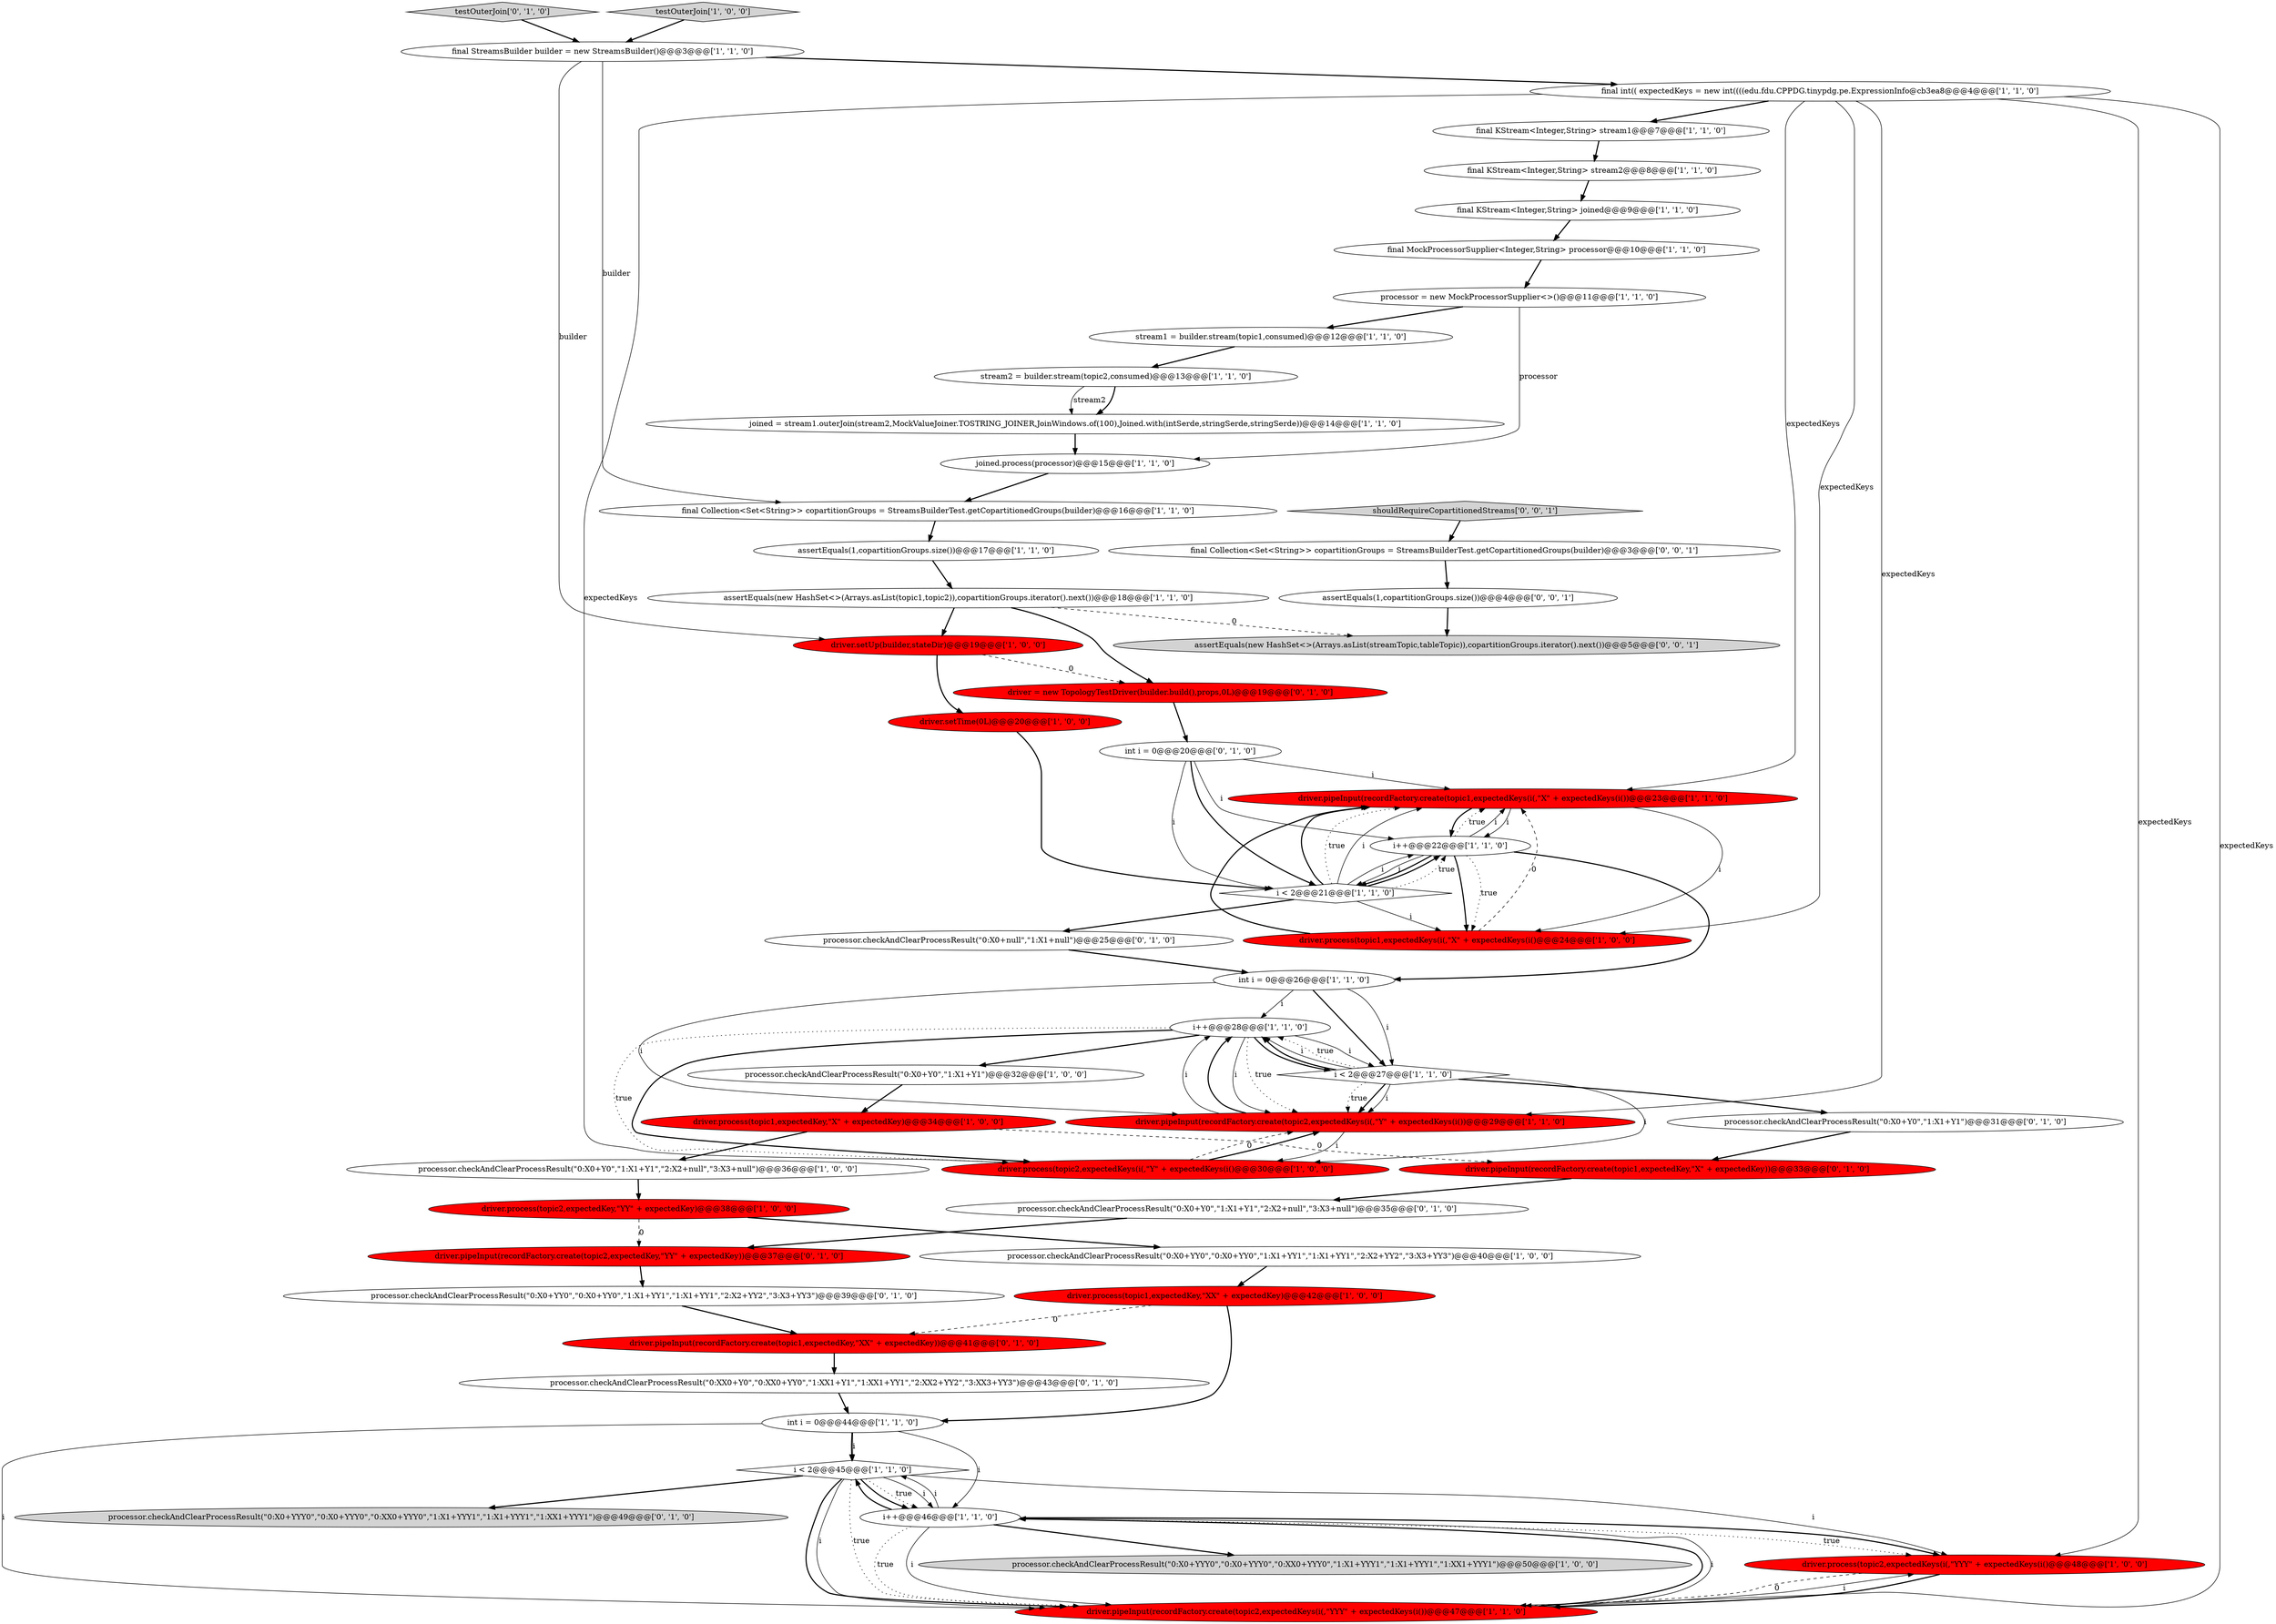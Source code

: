 digraph {
11 [style = filled, label = "driver.pipeInput(recordFactory.create(topic1,expectedKeys(i(,\"X\" + expectedKeys(i())@@@23@@@['1', '1', '0']", fillcolor = red, shape = ellipse image = "AAA1AAABBB1BBB"];
39 [style = filled, label = "driver.pipeInput(recordFactory.create(topic2,expectedKey,\"YY\" + expectedKey))@@@37@@@['0', '1', '0']", fillcolor = red, shape = ellipse image = "AAA1AAABBB2BBB"];
52 [style = filled, label = "shouldRequireCopartitionedStreams['0', '0', '1']", fillcolor = lightgray, shape = diamond image = "AAA0AAABBB3BBB"];
7 [style = filled, label = "joined = stream1.outerJoin(stream2,MockValueJoiner.TOSTRING_JOINER,JoinWindows.of(100),Joined.with(intSerde,stringSerde,stringSerde))@@@14@@@['1', '1', '0']", fillcolor = white, shape = ellipse image = "AAA0AAABBB1BBB"];
45 [style = filled, label = "testOuterJoin['0', '1', '0']", fillcolor = lightgray, shape = diamond image = "AAA0AAABBB2BBB"];
2 [style = filled, label = "final KStream<Integer,String> joined@@@9@@@['1', '1', '0']", fillcolor = white, shape = ellipse image = "AAA0AAABBB1BBB"];
13 [style = filled, label = "final Collection<Set<String>> copartitionGroups = StreamsBuilderTest.getCopartitionedGroups(builder)@@@16@@@['1', '1', '0']", fillcolor = white, shape = ellipse image = "AAA0AAABBB1BBB"];
49 [style = filled, label = "int i = 0@@@20@@@['0', '1', '0']", fillcolor = white, shape = ellipse image = "AAA0AAABBB2BBB"];
35 [style = filled, label = "i < 2@@@45@@@['1', '1', '0']", fillcolor = white, shape = diamond image = "AAA0AAABBB1BBB"];
40 [style = filled, label = "processor.checkAndClearProcessResult(\"0:X0+null\",\"1:X1+null\")@@@25@@@['0', '1', '0']", fillcolor = white, shape = ellipse image = "AAA0AAABBB2BBB"];
43 [style = filled, label = "driver.pipeInput(recordFactory.create(topic1,expectedKey,\"XX\" + expectedKey))@@@41@@@['0', '1', '0']", fillcolor = red, shape = ellipse image = "AAA1AAABBB2BBB"];
36 [style = filled, label = "joined.process(processor)@@@15@@@['1', '1', '0']", fillcolor = white, shape = ellipse image = "AAA0AAABBB1BBB"];
21 [style = filled, label = "final MockProcessorSupplier<Integer,String> processor@@@10@@@['1', '1', '0']", fillcolor = white, shape = ellipse image = "AAA0AAABBB1BBB"];
25 [style = filled, label = "testOuterJoin['1', '0', '0']", fillcolor = lightgray, shape = diamond image = "AAA0AAABBB1BBB"];
46 [style = filled, label = "processor.checkAndClearProcessResult(\"0:XX0+Y0\",\"0:XX0+YY0\",\"1:XX1+Y1\",\"1:XX1+YY1\",\"2:XX2+YY2\",\"3:XX3+YY3\")@@@43@@@['0', '1', '0']", fillcolor = white, shape = ellipse image = "AAA0AAABBB2BBB"];
1 [style = filled, label = "processor = new MockProcessorSupplier<>()@@@11@@@['1', '1', '0']", fillcolor = white, shape = ellipse image = "AAA0AAABBB1BBB"];
6 [style = filled, label = "i < 2@@@21@@@['1', '1', '0']", fillcolor = white, shape = diamond image = "AAA0AAABBB1BBB"];
19 [style = filled, label = "final int(( expectedKeys = new int((((edu.fdu.CPPDG.tinypdg.pe.ExpressionInfo@cb3ea8@@@4@@@['1', '1', '0']", fillcolor = white, shape = ellipse image = "AAA0AAABBB1BBB"];
4 [style = filled, label = "i++@@@28@@@['1', '1', '0']", fillcolor = white, shape = ellipse image = "AAA0AAABBB1BBB"];
32 [style = filled, label = "driver.pipeInput(recordFactory.create(topic2,expectedKeys(i(,\"Y\" + expectedKeys(i())@@@29@@@['1', '1', '0']", fillcolor = red, shape = ellipse image = "AAA1AAABBB1BBB"];
26 [style = filled, label = "driver.process(topic1,expectedKey,\"XX\" + expectedKey)@@@42@@@['1', '0', '0']", fillcolor = red, shape = ellipse image = "AAA1AAABBB1BBB"];
28 [style = filled, label = "assertEquals(new HashSet<>(Arrays.asList(topic1,topic2)),copartitionGroups.iterator().next())@@@18@@@['1', '1', '0']", fillcolor = white, shape = ellipse image = "AAA0AAABBB1BBB"];
23 [style = filled, label = "processor.checkAndClearProcessResult(\"0:X0+Y0\",\"1:X1+Y1\")@@@32@@@['1', '0', '0']", fillcolor = white, shape = ellipse image = "AAA0AAABBB1BBB"];
18 [style = filled, label = "i++@@@46@@@['1', '1', '0']", fillcolor = white, shape = ellipse image = "AAA0AAABBB1BBB"];
48 [style = filled, label = "driver = new TopologyTestDriver(builder.build(),props,0L)@@@19@@@['0', '1', '0']", fillcolor = red, shape = ellipse image = "AAA1AAABBB2BBB"];
3 [style = filled, label = "int i = 0@@@44@@@['1', '1', '0']", fillcolor = white, shape = ellipse image = "AAA0AAABBB1BBB"];
51 [style = filled, label = "assertEquals(new HashSet<>(Arrays.asList(streamTopic,tableTopic)),copartitionGroups.iterator().next())@@@5@@@['0', '0', '1']", fillcolor = lightgray, shape = ellipse image = "AAA0AAABBB3BBB"];
24 [style = filled, label = "i++@@@22@@@['1', '1', '0']", fillcolor = white, shape = ellipse image = "AAA0AAABBB1BBB"];
29 [style = filled, label = "driver.process(topic2,expectedKeys(i(,\"YYY\" + expectedKeys(i()@@@48@@@['1', '0', '0']", fillcolor = red, shape = ellipse image = "AAA1AAABBB1BBB"];
22 [style = filled, label = "driver.process(topic1,expectedKey,\"X\" + expectedKey)@@@34@@@['1', '0', '0']", fillcolor = red, shape = ellipse image = "AAA1AAABBB1BBB"];
10 [style = filled, label = "driver.setUp(builder,stateDir)@@@19@@@['1', '0', '0']", fillcolor = red, shape = ellipse image = "AAA1AAABBB1BBB"];
30 [style = filled, label = "assertEquals(1,copartitionGroups.size())@@@17@@@['1', '1', '0']", fillcolor = white, shape = ellipse image = "AAA0AAABBB1BBB"];
37 [style = filled, label = "processor.checkAndClearProcessResult(\"0:X0+YY0\",\"0:X0+YY0\",\"1:X1+YY1\",\"1:X1+YY1\",\"2:X2+YY2\",\"3:X3+YY3\")@@@40@@@['1', '0', '0']", fillcolor = white, shape = ellipse image = "AAA0AAABBB1BBB"];
5 [style = filled, label = "driver.pipeInput(recordFactory.create(topic2,expectedKeys(i(,\"YYY\" + expectedKeys(i())@@@47@@@['1', '1', '0']", fillcolor = red, shape = ellipse image = "AAA1AAABBB1BBB"];
41 [style = filled, label = "processor.checkAndClearProcessResult(\"0:X0+YY0\",\"0:X0+YY0\",\"1:X1+YY1\",\"1:X1+YY1\",\"2:X2+YY2\",\"3:X3+YY3\")@@@39@@@['0', '1', '0']", fillcolor = white, shape = ellipse image = "AAA0AAABBB2BBB"];
20 [style = filled, label = "final KStream<Integer,String> stream2@@@8@@@['1', '1', '0']", fillcolor = white, shape = ellipse image = "AAA0AAABBB1BBB"];
14 [style = filled, label = "processor.checkAndClearProcessResult(\"0:X0+YYY0\",\"0:X0+YYY0\",\"0:XX0+YYY0\",\"1:X1+YYY1\",\"1:X1+YYY1\",\"1:XX1+YYY1\")@@@50@@@['1', '0', '0']", fillcolor = lightgray, shape = ellipse image = "AAA0AAABBB1BBB"];
38 [style = filled, label = "processor.checkAndClearProcessResult(\"0:X0+Y0\",\"1:X1+Y1\",\"2:X2+null\",\"3:X3+null\")@@@35@@@['0', '1', '0']", fillcolor = white, shape = ellipse image = "AAA0AAABBB2BBB"];
42 [style = filled, label = "processor.checkAndClearProcessResult(\"0:X0+Y0\",\"1:X1+Y1\")@@@31@@@['0', '1', '0']", fillcolor = white, shape = ellipse image = "AAA0AAABBB2BBB"];
50 [style = filled, label = "final Collection<Set<String>> copartitionGroups = StreamsBuilderTest.getCopartitionedGroups(builder)@@@3@@@['0', '0', '1']", fillcolor = white, shape = ellipse image = "AAA0AAABBB3BBB"];
8 [style = filled, label = "processor.checkAndClearProcessResult(\"0:X0+Y0\",\"1:X1+Y1\",\"2:X2+null\",\"3:X3+null\")@@@36@@@['1', '0', '0']", fillcolor = white, shape = ellipse image = "AAA0AAABBB1BBB"];
9 [style = filled, label = "stream2 = builder.stream(topic2,consumed)@@@13@@@['1', '1', '0']", fillcolor = white, shape = ellipse image = "AAA0AAABBB1BBB"];
34 [style = filled, label = "driver.process(topic2,expectedKey,\"YY\" + expectedKey)@@@38@@@['1', '0', '0']", fillcolor = red, shape = ellipse image = "AAA1AAABBB1BBB"];
16 [style = filled, label = "final KStream<Integer,String> stream1@@@7@@@['1', '1', '0']", fillcolor = white, shape = ellipse image = "AAA0AAABBB1BBB"];
0 [style = filled, label = "int i = 0@@@26@@@['1', '1', '0']", fillcolor = white, shape = ellipse image = "AAA0AAABBB1BBB"];
12 [style = filled, label = "driver.process(topic2,expectedKeys(i(,\"Y\" + expectedKeys(i()@@@30@@@['1', '0', '0']", fillcolor = red, shape = ellipse image = "AAA1AAABBB1BBB"];
17 [style = filled, label = "driver.process(topic1,expectedKeys(i(,\"X\" + expectedKeys(i()@@@24@@@['1', '0', '0']", fillcolor = red, shape = ellipse image = "AAA1AAABBB1BBB"];
31 [style = filled, label = "driver.setTime(0L)@@@20@@@['1', '0', '0']", fillcolor = red, shape = ellipse image = "AAA1AAABBB1BBB"];
33 [style = filled, label = "stream1 = builder.stream(topic1,consumed)@@@12@@@['1', '1', '0']", fillcolor = white, shape = ellipse image = "AAA0AAABBB1BBB"];
44 [style = filled, label = "processor.checkAndClearProcessResult(\"0:X0+YYY0\",\"0:X0+YYY0\",\"0:XX0+YYY0\",\"1:X1+YYY1\",\"1:X1+YYY1\",\"1:XX1+YYY1\")@@@49@@@['0', '1', '0']", fillcolor = lightgray, shape = ellipse image = "AAA0AAABBB2BBB"];
27 [style = filled, label = "i < 2@@@27@@@['1', '1', '0']", fillcolor = white, shape = diamond image = "AAA0AAABBB1BBB"];
47 [style = filled, label = "driver.pipeInput(recordFactory.create(topic1,expectedKey,\"X\" + expectedKey))@@@33@@@['0', '1', '0']", fillcolor = red, shape = ellipse image = "AAA1AAABBB2BBB"];
53 [style = filled, label = "assertEquals(1,copartitionGroups.size())@@@4@@@['0', '0', '1']", fillcolor = white, shape = ellipse image = "AAA0AAABBB3BBB"];
15 [style = filled, label = "final StreamsBuilder builder = new StreamsBuilder()@@@3@@@['1', '1', '0']", fillcolor = white, shape = ellipse image = "AAA0AAABBB1BBB"];
27->32 [style = dotted, label="true"];
27->32 [style = bold, label=""];
29->5 [style = bold, label=""];
18->35 [style = solid, label="i"];
11->17 [style = solid, label="i"];
24->17 [style = dotted, label="true"];
0->4 [style = solid, label="i"];
9->7 [style = bold, label=""];
38->39 [style = bold, label=""];
26->43 [style = dashed, label="0"];
3->35 [style = bold, label=""];
22->8 [style = bold, label=""];
32->4 [style = solid, label="i"];
19->5 [style = solid, label="expectedKeys"];
1->33 [style = bold, label=""];
30->28 [style = bold, label=""];
23->22 [style = bold, label=""];
31->6 [style = bold, label=""];
19->12 [style = solid, label="expectedKeys"];
6->11 [style = bold, label=""];
21->1 [style = bold, label=""];
24->17 [style = bold, label=""];
25->15 [style = bold, label=""];
18->35 [style = bold, label=""];
32->4 [style = bold, label=""];
6->11 [style = dotted, label="true"];
1->36 [style = solid, label="processor"];
32->12 [style = solid, label="i"];
8->34 [style = bold, label=""];
48->49 [style = bold, label=""];
35->18 [style = bold, label=""];
10->31 [style = bold, label=""];
19->17 [style = solid, label="expectedKeys"];
35->5 [style = solid, label="i"];
37->26 [style = bold, label=""];
35->44 [style = bold, label=""];
24->0 [style = bold, label=""];
49->6 [style = solid, label="i"];
40->0 [style = bold, label=""];
0->27 [style = solid, label="i"];
43->46 [style = bold, label=""];
11->24 [style = solid, label="i"];
17->11 [style = dashed, label="0"];
35->5 [style = bold, label=""];
2->21 [style = bold, label=""];
39->41 [style = bold, label=""];
5->29 [style = solid, label="i"];
18->5 [style = dotted, label="true"];
35->18 [style = dotted, label="true"];
4->32 [style = solid, label="i"];
27->4 [style = solid, label="i"];
4->32 [style = dotted, label="true"];
19->29 [style = solid, label="expectedKeys"];
16->20 [style = bold, label=""];
49->11 [style = solid, label="i"];
41->43 [style = bold, label=""];
4->23 [style = bold, label=""];
18->29 [style = dotted, label="true"];
6->24 [style = dotted, label="true"];
19->32 [style = solid, label="expectedKeys"];
45->15 [style = bold, label=""];
19->11 [style = solid, label="expectedKeys"];
15->10 [style = solid, label="builder"];
3->5 [style = solid, label="i"];
26->3 [style = bold, label=""];
12->32 [style = dashed, label="0"];
0->32 [style = solid, label="i"];
12->32 [style = bold, label=""];
42->47 [style = bold, label=""];
6->24 [style = bold, label=""];
5->18 [style = bold, label=""];
15->19 [style = bold, label=""];
11->24 [style = bold, label=""];
27->4 [style = dotted, label="true"];
28->51 [style = dashed, label="0"];
3->18 [style = solid, label="i"];
19->16 [style = bold, label=""];
18->5 [style = solid, label="i"];
24->11 [style = dotted, label="true"];
36->13 [style = bold, label=""];
34->39 [style = dashed, label="0"];
5->18 [style = solid, label="i"];
35->29 [style = solid, label="i"];
4->12 [style = bold, label=""];
52->50 [style = bold, label=""];
15->13 [style = solid, label="builder"];
3->35 [style = solid, label="i"];
4->12 [style = dotted, label="true"];
49->6 [style = bold, label=""];
7->36 [style = bold, label=""];
46->3 [style = bold, label=""];
22->47 [style = dashed, label="0"];
28->10 [style = bold, label=""];
53->51 [style = bold, label=""];
49->24 [style = solid, label="i"];
24->11 [style = solid, label="i"];
35->5 [style = dotted, label="true"];
0->27 [style = bold, label=""];
29->5 [style = dashed, label="0"];
4->27 [style = solid, label="i"];
13->30 [style = bold, label=""];
33->9 [style = bold, label=""];
47->38 [style = bold, label=""];
6->24 [style = solid, label="i"];
27->42 [style = bold, label=""];
20->2 [style = bold, label=""];
9->7 [style = solid, label="stream2"];
27->4 [style = bold, label=""];
18->29 [style = bold, label=""];
34->37 [style = bold, label=""];
6->11 [style = solid, label="i"];
6->17 [style = solid, label="i"];
27->32 [style = solid, label="i"];
6->40 [style = bold, label=""];
35->18 [style = solid, label="i"];
4->27 [style = bold, label=""];
10->48 [style = dashed, label="0"];
28->48 [style = bold, label=""];
24->6 [style = bold, label=""];
24->6 [style = solid, label="i"];
18->14 [style = bold, label=""];
50->53 [style = bold, label=""];
27->12 [style = solid, label="i"];
17->11 [style = bold, label=""];
}
